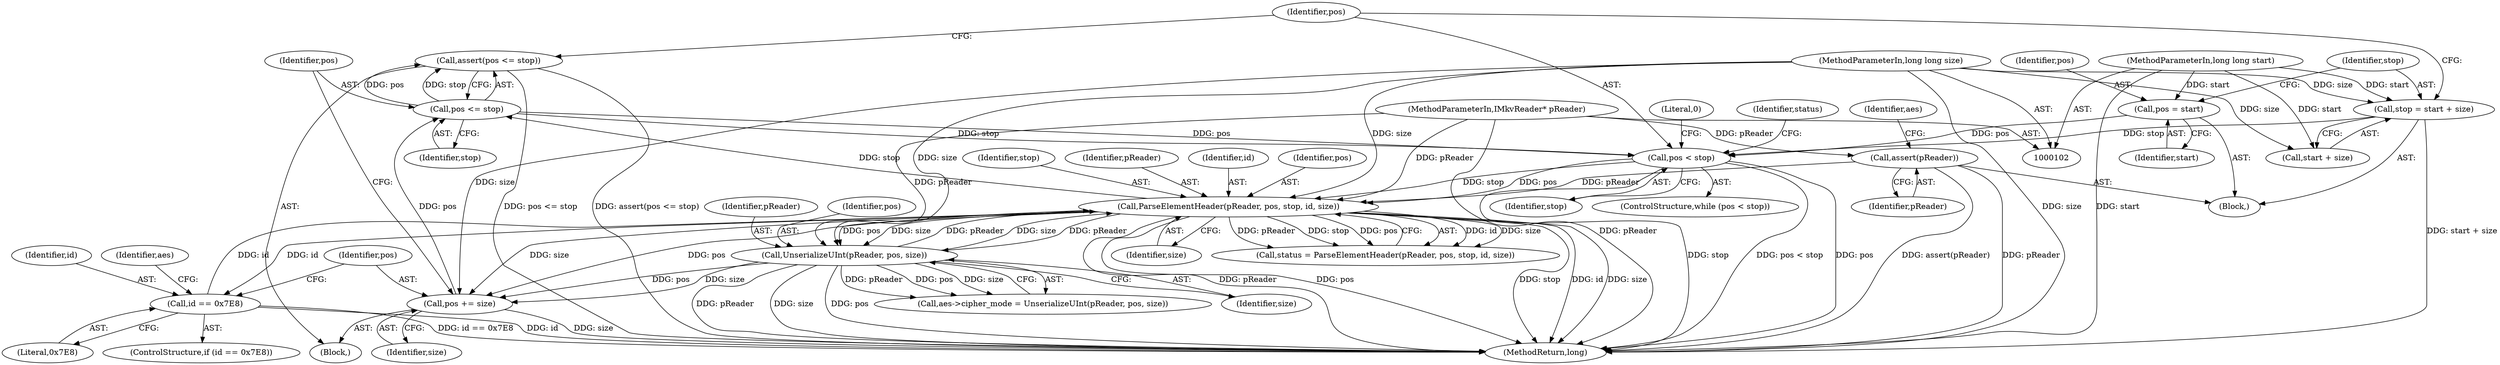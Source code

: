 digraph "0_Android_04839626ed859623901ebd3a5fd483982186b59d_180@API" {
"1000168" [label="(Call,assert(pos <= stop))"];
"1000169" [label="(Call,pos <= stop)"];
"1000165" [label="(Call,pos += size)"];
"1000153" [label="(Call,UnserializeUInt(pReader, pos, size))"];
"1000132" [label="(Call,ParseElementHeader(pReader, pos, stop, id, size))"];
"1000108" [label="(Call,assert(pReader))"];
"1000105" [label="(MethodParameterIn,IMkvReader* pReader)"];
"1000123" [label="(Call,pos < stop)"];
"1000113" [label="(Call,pos = start)"];
"1000103" [label="(MethodParameterIn,long long start)"];
"1000117" [label="(Call,stop = start + size)"];
"1000104" [label="(MethodParameterIn,long long size)"];
"1000145" [label="(Call,id == 0x7E8)"];
"1000123" [label="(Call,pos < stop)"];
"1000167" [label="(Identifier,size)"];
"1000131" [label="(Identifier,status)"];
"1000145" [label="(Call,id == 0x7E8)"];
"1000173" [label="(Literal,0)"];
"1000168" [label="(Call,assert(pos <= stop))"];
"1000169" [label="(Call,pos <= stop)"];
"1000117" [label="(Call,stop = start + size)"];
"1000137" [label="(Identifier,size)"];
"1000103" [label="(MethodParameterIn,long long start)"];
"1000104" [label="(MethodParameterIn,long long size)"];
"1000111" [label="(Identifier,aes)"];
"1000151" [label="(Identifier,aes)"];
"1000118" [label="(Identifier,stop)"];
"1000155" [label="(Identifier,pos)"];
"1000153" [label="(Call,UnserializeUInt(pReader, pos, size))"];
"1000156" [label="(Identifier,size)"];
"1000174" [label="(MethodReturn,long)"];
"1000171" [label="(Identifier,stop)"];
"1000130" [label="(Call,status = ParseElementHeader(pReader, pos, stop, id, size))"];
"1000125" [label="(Identifier,stop)"];
"1000136" [label="(Identifier,id)"];
"1000115" [label="(Identifier,start)"];
"1000132" [label="(Call,ParseElementHeader(pReader, pos, stop, id, size))"];
"1000165" [label="(Call,pos += size)"];
"1000166" [label="(Identifier,pos)"];
"1000134" [label="(Identifier,pos)"];
"1000126" [label="(Block,)"];
"1000135" [label="(Identifier,stop)"];
"1000114" [label="(Identifier,pos)"];
"1000154" [label="(Identifier,pReader)"];
"1000109" [label="(Identifier,pReader)"];
"1000113" [label="(Call,pos = start)"];
"1000122" [label="(ControlStructure,while (pos < stop))"];
"1000105" [label="(MethodParameterIn,IMkvReader* pReader)"];
"1000133" [label="(Identifier,pReader)"];
"1000147" [label="(Literal,0x7E8)"];
"1000170" [label="(Identifier,pos)"];
"1000144" [label="(ControlStructure,if (id == 0x7E8))"];
"1000149" [label="(Call,aes->cipher_mode = UnserializeUInt(pReader, pos, size))"];
"1000119" [label="(Call,start + size)"];
"1000146" [label="(Identifier,id)"];
"1000108" [label="(Call,assert(pReader))"];
"1000107" [label="(Block,)"];
"1000124" [label="(Identifier,pos)"];
"1000168" -> "1000126"  [label="AST: "];
"1000168" -> "1000169"  [label="CFG: "];
"1000169" -> "1000168"  [label="AST: "];
"1000124" -> "1000168"  [label="CFG: "];
"1000168" -> "1000174"  [label="DDG: pos <= stop"];
"1000168" -> "1000174"  [label="DDG: assert(pos <= stop)"];
"1000169" -> "1000168"  [label="DDG: pos"];
"1000169" -> "1000168"  [label="DDG: stop"];
"1000169" -> "1000171"  [label="CFG: "];
"1000170" -> "1000169"  [label="AST: "];
"1000171" -> "1000169"  [label="AST: "];
"1000169" -> "1000123"  [label="DDG: pos"];
"1000169" -> "1000123"  [label="DDG: stop"];
"1000165" -> "1000169"  [label="DDG: pos"];
"1000132" -> "1000169"  [label="DDG: stop"];
"1000165" -> "1000126"  [label="AST: "];
"1000165" -> "1000167"  [label="CFG: "];
"1000166" -> "1000165"  [label="AST: "];
"1000167" -> "1000165"  [label="AST: "];
"1000170" -> "1000165"  [label="CFG: "];
"1000165" -> "1000174"  [label="DDG: size"];
"1000153" -> "1000165"  [label="DDG: size"];
"1000153" -> "1000165"  [label="DDG: pos"];
"1000132" -> "1000165"  [label="DDG: size"];
"1000132" -> "1000165"  [label="DDG: pos"];
"1000104" -> "1000165"  [label="DDG: size"];
"1000153" -> "1000149"  [label="AST: "];
"1000153" -> "1000156"  [label="CFG: "];
"1000154" -> "1000153"  [label="AST: "];
"1000155" -> "1000153"  [label="AST: "];
"1000156" -> "1000153"  [label="AST: "];
"1000149" -> "1000153"  [label="CFG: "];
"1000153" -> "1000174"  [label="DDG: pReader"];
"1000153" -> "1000174"  [label="DDG: size"];
"1000153" -> "1000174"  [label="DDG: pos"];
"1000153" -> "1000132"  [label="DDG: pReader"];
"1000153" -> "1000132"  [label="DDG: size"];
"1000153" -> "1000149"  [label="DDG: pReader"];
"1000153" -> "1000149"  [label="DDG: pos"];
"1000153" -> "1000149"  [label="DDG: size"];
"1000132" -> "1000153"  [label="DDG: pReader"];
"1000132" -> "1000153"  [label="DDG: pos"];
"1000132" -> "1000153"  [label="DDG: size"];
"1000105" -> "1000153"  [label="DDG: pReader"];
"1000104" -> "1000153"  [label="DDG: size"];
"1000132" -> "1000130"  [label="AST: "];
"1000132" -> "1000137"  [label="CFG: "];
"1000133" -> "1000132"  [label="AST: "];
"1000134" -> "1000132"  [label="AST: "];
"1000135" -> "1000132"  [label="AST: "];
"1000136" -> "1000132"  [label="AST: "];
"1000137" -> "1000132"  [label="AST: "];
"1000130" -> "1000132"  [label="CFG: "];
"1000132" -> "1000174"  [label="DDG: pReader"];
"1000132" -> "1000174"  [label="DDG: pos"];
"1000132" -> "1000174"  [label="DDG: stop"];
"1000132" -> "1000174"  [label="DDG: id"];
"1000132" -> "1000174"  [label="DDG: size"];
"1000132" -> "1000130"  [label="DDG: id"];
"1000132" -> "1000130"  [label="DDG: size"];
"1000132" -> "1000130"  [label="DDG: pReader"];
"1000132" -> "1000130"  [label="DDG: stop"];
"1000132" -> "1000130"  [label="DDG: pos"];
"1000108" -> "1000132"  [label="DDG: pReader"];
"1000105" -> "1000132"  [label="DDG: pReader"];
"1000123" -> "1000132"  [label="DDG: pos"];
"1000123" -> "1000132"  [label="DDG: stop"];
"1000145" -> "1000132"  [label="DDG: id"];
"1000104" -> "1000132"  [label="DDG: size"];
"1000132" -> "1000145"  [label="DDG: id"];
"1000108" -> "1000107"  [label="AST: "];
"1000108" -> "1000109"  [label="CFG: "];
"1000109" -> "1000108"  [label="AST: "];
"1000111" -> "1000108"  [label="CFG: "];
"1000108" -> "1000174"  [label="DDG: assert(pReader)"];
"1000108" -> "1000174"  [label="DDG: pReader"];
"1000105" -> "1000108"  [label="DDG: pReader"];
"1000105" -> "1000102"  [label="AST: "];
"1000105" -> "1000174"  [label="DDG: pReader"];
"1000123" -> "1000122"  [label="AST: "];
"1000123" -> "1000125"  [label="CFG: "];
"1000124" -> "1000123"  [label="AST: "];
"1000125" -> "1000123"  [label="AST: "];
"1000131" -> "1000123"  [label="CFG: "];
"1000173" -> "1000123"  [label="CFG: "];
"1000123" -> "1000174"  [label="DDG: stop"];
"1000123" -> "1000174"  [label="DDG: pos < stop"];
"1000123" -> "1000174"  [label="DDG: pos"];
"1000113" -> "1000123"  [label="DDG: pos"];
"1000117" -> "1000123"  [label="DDG: stop"];
"1000113" -> "1000107"  [label="AST: "];
"1000113" -> "1000115"  [label="CFG: "];
"1000114" -> "1000113"  [label="AST: "];
"1000115" -> "1000113"  [label="AST: "];
"1000118" -> "1000113"  [label="CFG: "];
"1000103" -> "1000113"  [label="DDG: start"];
"1000103" -> "1000102"  [label="AST: "];
"1000103" -> "1000174"  [label="DDG: start"];
"1000103" -> "1000117"  [label="DDG: start"];
"1000103" -> "1000119"  [label="DDG: start"];
"1000117" -> "1000107"  [label="AST: "];
"1000117" -> "1000119"  [label="CFG: "];
"1000118" -> "1000117"  [label="AST: "];
"1000119" -> "1000117"  [label="AST: "];
"1000124" -> "1000117"  [label="CFG: "];
"1000117" -> "1000174"  [label="DDG: start + size"];
"1000104" -> "1000117"  [label="DDG: size"];
"1000104" -> "1000102"  [label="AST: "];
"1000104" -> "1000174"  [label="DDG: size"];
"1000104" -> "1000119"  [label="DDG: size"];
"1000145" -> "1000144"  [label="AST: "];
"1000145" -> "1000147"  [label="CFG: "];
"1000146" -> "1000145"  [label="AST: "];
"1000147" -> "1000145"  [label="AST: "];
"1000151" -> "1000145"  [label="CFG: "];
"1000166" -> "1000145"  [label="CFG: "];
"1000145" -> "1000174"  [label="DDG: id"];
"1000145" -> "1000174"  [label="DDG: id == 0x7E8"];
}
